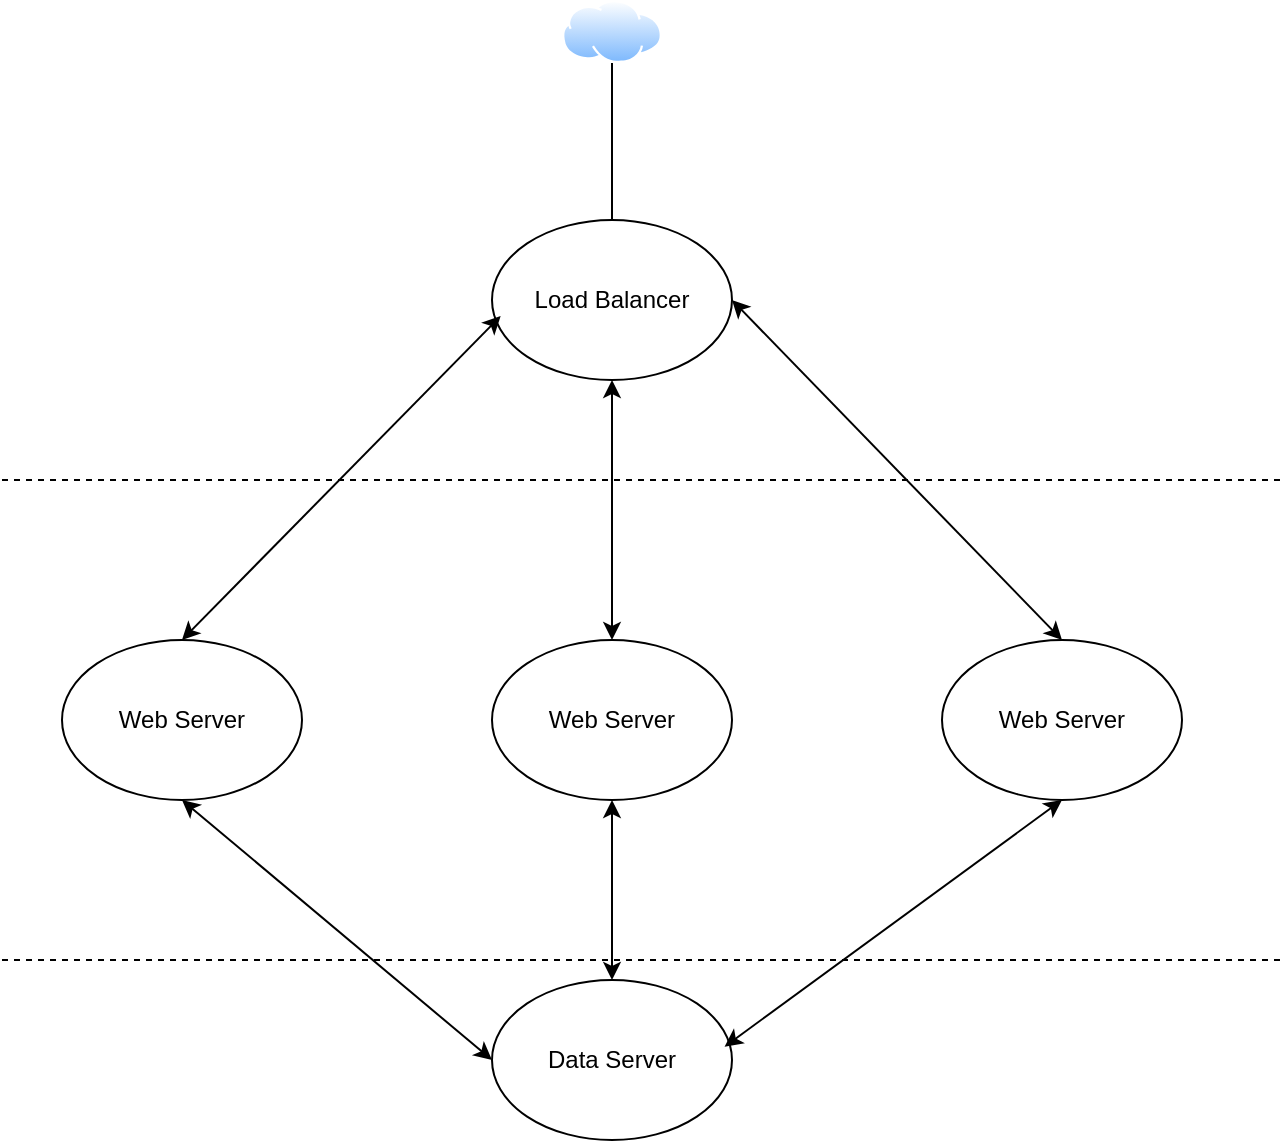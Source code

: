 <mxfile version="22.1.11" type="github">
  <diagram name="Page-1" id="Fvp2gBRlQ0jxTMGu8BnN">
    <mxGraphModel dx="794" dy="446" grid="1" gridSize="10" guides="1" tooltips="1" connect="1" arrows="1" fold="1" page="1" pageScale="1" pageWidth="850" pageHeight="1100" math="0" shadow="0">
      <root>
        <mxCell id="0" />
        <mxCell id="1" parent="0" />
        <mxCell id="6Uhjr_nPgbdXoBnPTB3r-1" value="" style="image;aspect=fixed;perimeter=ellipsePerimeter;html=1;align=center;shadow=0;dashed=0;spacingTop=3;image=img/lib/active_directory/internet_cloud.svg;" vertex="1" parent="1">
          <mxGeometry x="360" width="50" height="31.5" as="geometry" />
        </mxCell>
        <mxCell id="6Uhjr_nPgbdXoBnPTB3r-2" value="Load Balancer" style="ellipse;whiteSpace=wrap;html=1;" vertex="1" parent="1">
          <mxGeometry x="325" y="110" width="120" height="80" as="geometry" />
        </mxCell>
        <mxCell id="6Uhjr_nPgbdXoBnPTB3r-4" value="Web Server" style="ellipse;whiteSpace=wrap;html=1;" vertex="1" parent="1">
          <mxGeometry x="550" y="320" width="120" height="80" as="geometry" />
        </mxCell>
        <mxCell id="6Uhjr_nPgbdXoBnPTB3r-5" value="Web Server" style="ellipse;whiteSpace=wrap;html=1;" vertex="1" parent="1">
          <mxGeometry x="325" y="320" width="120" height="80" as="geometry" />
        </mxCell>
        <mxCell id="6Uhjr_nPgbdXoBnPTB3r-6" value="Web Server" style="ellipse;whiteSpace=wrap;html=1;" vertex="1" parent="1">
          <mxGeometry x="110" y="320" width="120" height="80" as="geometry" />
        </mxCell>
        <mxCell id="6Uhjr_nPgbdXoBnPTB3r-7" value="" style="endArrow=classic;startArrow=classic;html=1;rounded=0;entryX=0.036;entryY=0.6;entryDx=0;entryDy=0;exitX=0.5;exitY=0;exitDx=0;exitDy=0;entryPerimeter=0;" edge="1" parent="1" source="6Uhjr_nPgbdXoBnPTB3r-6" target="6Uhjr_nPgbdXoBnPTB3r-2">
          <mxGeometry width="50" height="50" relative="1" as="geometry">
            <mxPoint x="100" y="330" as="sourcePoint" />
            <mxPoint x="295" y="200" as="targetPoint" />
          </mxGeometry>
        </mxCell>
        <mxCell id="6Uhjr_nPgbdXoBnPTB3r-8" value="" style="endArrow=classic;startArrow=classic;html=1;rounded=0;entryX=0.5;entryY=1;entryDx=0;entryDy=0;exitX=0.5;exitY=0;exitDx=0;exitDy=0;" edge="1" parent="1" source="6Uhjr_nPgbdXoBnPTB3r-5" target="6Uhjr_nPgbdXoBnPTB3r-2">
          <mxGeometry width="50" height="50" relative="1" as="geometry">
            <mxPoint x="380" y="260" as="sourcePoint" />
            <mxPoint x="430" y="210" as="targetPoint" />
          </mxGeometry>
        </mxCell>
        <mxCell id="6Uhjr_nPgbdXoBnPTB3r-9" value="" style="endArrow=classic;startArrow=classic;html=1;rounded=0;exitX=0.5;exitY=0;exitDx=0;exitDy=0;entryX=1;entryY=0.5;entryDx=0;entryDy=0;" edge="1" parent="1" source="6Uhjr_nPgbdXoBnPTB3r-4" target="6Uhjr_nPgbdXoBnPTB3r-2">
          <mxGeometry width="50" height="50" relative="1" as="geometry">
            <mxPoint x="380" y="260" as="sourcePoint" />
            <mxPoint x="380" y="190" as="targetPoint" />
          </mxGeometry>
        </mxCell>
        <mxCell id="6Uhjr_nPgbdXoBnPTB3r-10" value="Data Server" style="ellipse;whiteSpace=wrap;html=1;" vertex="1" parent="1">
          <mxGeometry x="325" y="490" width="120" height="80" as="geometry" />
        </mxCell>
        <mxCell id="6Uhjr_nPgbdXoBnPTB3r-11" value="" style="endArrow=classic;startArrow=classic;html=1;rounded=0;exitX=0.5;exitY=1;exitDx=0;exitDy=0;entryX=0;entryY=0.5;entryDx=0;entryDy=0;" edge="1" parent="1" source="6Uhjr_nPgbdXoBnPTB3r-6" target="6Uhjr_nPgbdXoBnPTB3r-10">
          <mxGeometry width="50" height="50" relative="1" as="geometry">
            <mxPoint x="380" y="360" as="sourcePoint" />
            <mxPoint x="430" y="310" as="targetPoint" />
          </mxGeometry>
        </mxCell>
        <mxCell id="6Uhjr_nPgbdXoBnPTB3r-12" value="" style="endArrow=classic;startArrow=classic;html=1;rounded=0;exitX=0.5;exitY=0;exitDx=0;exitDy=0;entryX=0.5;entryY=1;entryDx=0;entryDy=0;" edge="1" parent="1" source="6Uhjr_nPgbdXoBnPTB3r-10" target="6Uhjr_nPgbdXoBnPTB3r-5">
          <mxGeometry width="50" height="50" relative="1" as="geometry">
            <mxPoint x="380" y="360" as="sourcePoint" />
            <mxPoint x="430" y="310" as="targetPoint" />
          </mxGeometry>
        </mxCell>
        <mxCell id="6Uhjr_nPgbdXoBnPTB3r-13" value="" style="endArrow=classic;startArrow=classic;html=1;rounded=0;entryX=0.5;entryY=1;entryDx=0;entryDy=0;exitX=0.969;exitY=0.417;exitDx=0;exitDy=0;exitPerimeter=0;" edge="1" parent="1" source="6Uhjr_nPgbdXoBnPTB3r-10" target="6Uhjr_nPgbdXoBnPTB3r-4">
          <mxGeometry width="50" height="50" relative="1" as="geometry">
            <mxPoint x="380" y="360" as="sourcePoint" />
            <mxPoint x="430" y="310" as="targetPoint" />
          </mxGeometry>
        </mxCell>
        <mxCell id="6Uhjr_nPgbdXoBnPTB3r-14" value="" style="endArrow=none;html=1;rounded=0;entryX=0.5;entryY=1;entryDx=0;entryDy=0;" edge="1" parent="1" target="6Uhjr_nPgbdXoBnPTB3r-1">
          <mxGeometry width="50" height="50" relative="1" as="geometry">
            <mxPoint x="385" y="110" as="sourcePoint" />
            <mxPoint x="430" y="210" as="targetPoint" />
          </mxGeometry>
        </mxCell>
        <mxCell id="6Uhjr_nPgbdXoBnPTB3r-15" value="" style="endArrow=none;dashed=1;html=1;rounded=0;" edge="1" parent="1">
          <mxGeometry width="50" height="50" relative="1" as="geometry">
            <mxPoint x="80" y="240" as="sourcePoint" />
            <mxPoint x="720" y="240" as="targetPoint" />
          </mxGeometry>
        </mxCell>
        <mxCell id="6Uhjr_nPgbdXoBnPTB3r-16" value="" style="endArrow=none;dashed=1;html=1;rounded=0;" edge="1" parent="1">
          <mxGeometry width="50" height="50" relative="1" as="geometry">
            <mxPoint x="80" y="480" as="sourcePoint" />
            <mxPoint x="720" y="480" as="targetPoint" />
          </mxGeometry>
        </mxCell>
      </root>
    </mxGraphModel>
  </diagram>
</mxfile>
